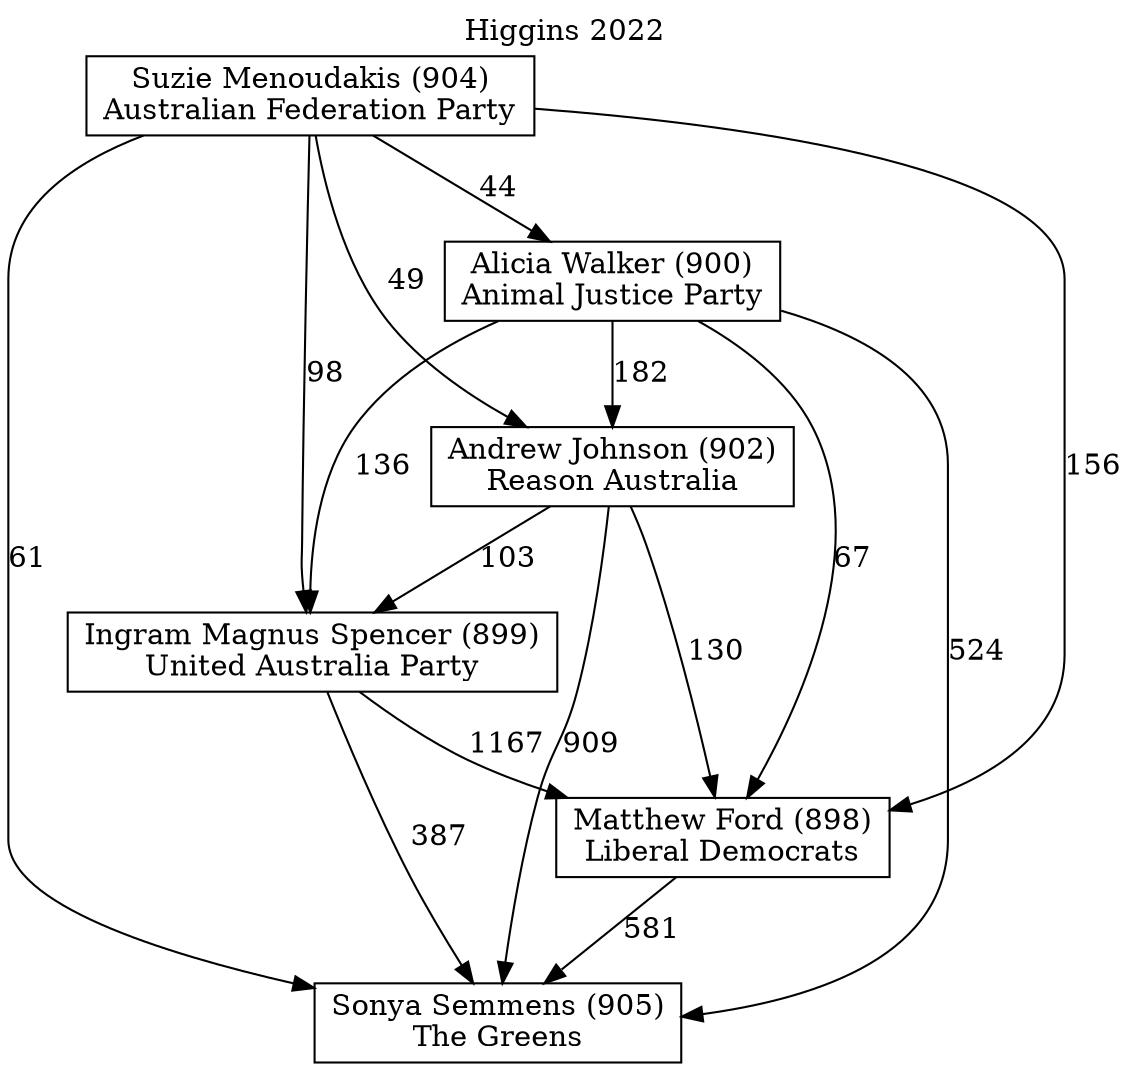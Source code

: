 // House preference flow
digraph "Sonya Semmens (905)_Higgins_2022" {
	graph [label="Higgins 2022" labelloc=t mclimit=10]
	node [shape=box]
	"Sonya Semmens (905)" [label="Sonya Semmens (905)
The Greens"]
	"Matthew Ford (898)" [label="Matthew Ford (898)
Liberal Democrats"]
	"Ingram Magnus Spencer (899)" [label="Ingram Magnus Spencer (899)
United Australia Party"]
	"Andrew Johnson (902)" [label="Andrew Johnson (902)
Reason Australia"]
	"Alicia Walker (900)" [label="Alicia Walker (900)
Animal Justice Party"]
	"Suzie Menoudakis (904)" [label="Suzie Menoudakis (904)
Australian Federation Party"]
	"Sonya Semmens (905)" [label="Sonya Semmens (905)
The Greens"]
	"Ingram Magnus Spencer (899)" [label="Ingram Magnus Spencer (899)
United Australia Party"]
	"Andrew Johnson (902)" [label="Andrew Johnson (902)
Reason Australia"]
	"Alicia Walker (900)" [label="Alicia Walker (900)
Animal Justice Party"]
	"Suzie Menoudakis (904)" [label="Suzie Menoudakis (904)
Australian Federation Party"]
	"Sonya Semmens (905)" [label="Sonya Semmens (905)
The Greens"]
	"Andrew Johnson (902)" [label="Andrew Johnson (902)
Reason Australia"]
	"Alicia Walker (900)" [label="Alicia Walker (900)
Animal Justice Party"]
	"Suzie Menoudakis (904)" [label="Suzie Menoudakis (904)
Australian Federation Party"]
	"Sonya Semmens (905)" [label="Sonya Semmens (905)
The Greens"]
	"Alicia Walker (900)" [label="Alicia Walker (900)
Animal Justice Party"]
	"Suzie Menoudakis (904)" [label="Suzie Menoudakis (904)
Australian Federation Party"]
	"Sonya Semmens (905)" [label="Sonya Semmens (905)
The Greens"]
	"Suzie Menoudakis (904)" [label="Suzie Menoudakis (904)
Australian Federation Party"]
	"Suzie Menoudakis (904)" [label="Suzie Menoudakis (904)
Australian Federation Party"]
	"Alicia Walker (900)" [label="Alicia Walker (900)
Animal Justice Party"]
	"Suzie Menoudakis (904)" [label="Suzie Menoudakis (904)
Australian Federation Party"]
	"Suzie Menoudakis (904)" [label="Suzie Menoudakis (904)
Australian Federation Party"]
	"Andrew Johnson (902)" [label="Andrew Johnson (902)
Reason Australia"]
	"Alicia Walker (900)" [label="Alicia Walker (900)
Animal Justice Party"]
	"Suzie Menoudakis (904)" [label="Suzie Menoudakis (904)
Australian Federation Party"]
	"Andrew Johnson (902)" [label="Andrew Johnson (902)
Reason Australia"]
	"Suzie Menoudakis (904)" [label="Suzie Menoudakis (904)
Australian Federation Party"]
	"Suzie Menoudakis (904)" [label="Suzie Menoudakis (904)
Australian Federation Party"]
	"Alicia Walker (900)" [label="Alicia Walker (900)
Animal Justice Party"]
	"Suzie Menoudakis (904)" [label="Suzie Menoudakis (904)
Australian Federation Party"]
	"Suzie Menoudakis (904)" [label="Suzie Menoudakis (904)
Australian Federation Party"]
	"Ingram Magnus Spencer (899)" [label="Ingram Magnus Spencer (899)
United Australia Party"]
	"Andrew Johnson (902)" [label="Andrew Johnson (902)
Reason Australia"]
	"Alicia Walker (900)" [label="Alicia Walker (900)
Animal Justice Party"]
	"Suzie Menoudakis (904)" [label="Suzie Menoudakis (904)
Australian Federation Party"]
	"Ingram Magnus Spencer (899)" [label="Ingram Magnus Spencer (899)
United Australia Party"]
	"Alicia Walker (900)" [label="Alicia Walker (900)
Animal Justice Party"]
	"Suzie Menoudakis (904)" [label="Suzie Menoudakis (904)
Australian Federation Party"]
	"Ingram Magnus Spencer (899)" [label="Ingram Magnus Spencer (899)
United Australia Party"]
	"Suzie Menoudakis (904)" [label="Suzie Menoudakis (904)
Australian Federation Party"]
	"Suzie Menoudakis (904)" [label="Suzie Menoudakis (904)
Australian Federation Party"]
	"Alicia Walker (900)" [label="Alicia Walker (900)
Animal Justice Party"]
	"Suzie Menoudakis (904)" [label="Suzie Menoudakis (904)
Australian Federation Party"]
	"Suzie Menoudakis (904)" [label="Suzie Menoudakis (904)
Australian Federation Party"]
	"Andrew Johnson (902)" [label="Andrew Johnson (902)
Reason Australia"]
	"Alicia Walker (900)" [label="Alicia Walker (900)
Animal Justice Party"]
	"Suzie Menoudakis (904)" [label="Suzie Menoudakis (904)
Australian Federation Party"]
	"Andrew Johnson (902)" [label="Andrew Johnson (902)
Reason Australia"]
	"Suzie Menoudakis (904)" [label="Suzie Menoudakis (904)
Australian Federation Party"]
	"Suzie Menoudakis (904)" [label="Suzie Menoudakis (904)
Australian Federation Party"]
	"Alicia Walker (900)" [label="Alicia Walker (900)
Animal Justice Party"]
	"Suzie Menoudakis (904)" [label="Suzie Menoudakis (904)
Australian Federation Party"]
	"Suzie Menoudakis (904)" [label="Suzie Menoudakis (904)
Australian Federation Party"]
	"Matthew Ford (898)" [label="Matthew Ford (898)
Liberal Democrats"]
	"Ingram Magnus Spencer (899)" [label="Ingram Magnus Spencer (899)
United Australia Party"]
	"Andrew Johnson (902)" [label="Andrew Johnson (902)
Reason Australia"]
	"Alicia Walker (900)" [label="Alicia Walker (900)
Animal Justice Party"]
	"Suzie Menoudakis (904)" [label="Suzie Menoudakis (904)
Australian Federation Party"]
	"Matthew Ford (898)" [label="Matthew Ford (898)
Liberal Democrats"]
	"Andrew Johnson (902)" [label="Andrew Johnson (902)
Reason Australia"]
	"Alicia Walker (900)" [label="Alicia Walker (900)
Animal Justice Party"]
	"Suzie Menoudakis (904)" [label="Suzie Menoudakis (904)
Australian Federation Party"]
	"Matthew Ford (898)" [label="Matthew Ford (898)
Liberal Democrats"]
	"Alicia Walker (900)" [label="Alicia Walker (900)
Animal Justice Party"]
	"Suzie Menoudakis (904)" [label="Suzie Menoudakis (904)
Australian Federation Party"]
	"Matthew Ford (898)" [label="Matthew Ford (898)
Liberal Democrats"]
	"Suzie Menoudakis (904)" [label="Suzie Menoudakis (904)
Australian Federation Party"]
	"Suzie Menoudakis (904)" [label="Suzie Menoudakis (904)
Australian Federation Party"]
	"Alicia Walker (900)" [label="Alicia Walker (900)
Animal Justice Party"]
	"Suzie Menoudakis (904)" [label="Suzie Menoudakis (904)
Australian Federation Party"]
	"Suzie Menoudakis (904)" [label="Suzie Menoudakis (904)
Australian Federation Party"]
	"Andrew Johnson (902)" [label="Andrew Johnson (902)
Reason Australia"]
	"Alicia Walker (900)" [label="Alicia Walker (900)
Animal Justice Party"]
	"Suzie Menoudakis (904)" [label="Suzie Menoudakis (904)
Australian Federation Party"]
	"Andrew Johnson (902)" [label="Andrew Johnson (902)
Reason Australia"]
	"Suzie Menoudakis (904)" [label="Suzie Menoudakis (904)
Australian Federation Party"]
	"Suzie Menoudakis (904)" [label="Suzie Menoudakis (904)
Australian Federation Party"]
	"Alicia Walker (900)" [label="Alicia Walker (900)
Animal Justice Party"]
	"Suzie Menoudakis (904)" [label="Suzie Menoudakis (904)
Australian Federation Party"]
	"Suzie Menoudakis (904)" [label="Suzie Menoudakis (904)
Australian Federation Party"]
	"Ingram Magnus Spencer (899)" [label="Ingram Magnus Spencer (899)
United Australia Party"]
	"Andrew Johnson (902)" [label="Andrew Johnson (902)
Reason Australia"]
	"Alicia Walker (900)" [label="Alicia Walker (900)
Animal Justice Party"]
	"Suzie Menoudakis (904)" [label="Suzie Menoudakis (904)
Australian Federation Party"]
	"Ingram Magnus Spencer (899)" [label="Ingram Magnus Spencer (899)
United Australia Party"]
	"Alicia Walker (900)" [label="Alicia Walker (900)
Animal Justice Party"]
	"Suzie Menoudakis (904)" [label="Suzie Menoudakis (904)
Australian Federation Party"]
	"Ingram Magnus Spencer (899)" [label="Ingram Magnus Spencer (899)
United Australia Party"]
	"Suzie Menoudakis (904)" [label="Suzie Menoudakis (904)
Australian Federation Party"]
	"Suzie Menoudakis (904)" [label="Suzie Menoudakis (904)
Australian Federation Party"]
	"Alicia Walker (900)" [label="Alicia Walker (900)
Animal Justice Party"]
	"Suzie Menoudakis (904)" [label="Suzie Menoudakis (904)
Australian Federation Party"]
	"Suzie Menoudakis (904)" [label="Suzie Menoudakis (904)
Australian Federation Party"]
	"Andrew Johnson (902)" [label="Andrew Johnson (902)
Reason Australia"]
	"Alicia Walker (900)" [label="Alicia Walker (900)
Animal Justice Party"]
	"Suzie Menoudakis (904)" [label="Suzie Menoudakis (904)
Australian Federation Party"]
	"Andrew Johnson (902)" [label="Andrew Johnson (902)
Reason Australia"]
	"Suzie Menoudakis (904)" [label="Suzie Menoudakis (904)
Australian Federation Party"]
	"Suzie Menoudakis (904)" [label="Suzie Menoudakis (904)
Australian Federation Party"]
	"Alicia Walker (900)" [label="Alicia Walker (900)
Animal Justice Party"]
	"Suzie Menoudakis (904)" [label="Suzie Menoudakis (904)
Australian Federation Party"]
	"Suzie Menoudakis (904)" [label="Suzie Menoudakis (904)
Australian Federation Party"]
	"Matthew Ford (898)" -> "Sonya Semmens (905)" [label=581]
	"Ingram Magnus Spencer (899)" -> "Matthew Ford (898)" [label=1167]
	"Andrew Johnson (902)" -> "Ingram Magnus Spencer (899)" [label=103]
	"Alicia Walker (900)" -> "Andrew Johnson (902)" [label=182]
	"Suzie Menoudakis (904)" -> "Alicia Walker (900)" [label=44]
	"Ingram Magnus Spencer (899)" -> "Sonya Semmens (905)" [label=387]
	"Andrew Johnson (902)" -> "Sonya Semmens (905)" [label=909]
	"Alicia Walker (900)" -> "Sonya Semmens (905)" [label=524]
	"Suzie Menoudakis (904)" -> "Sonya Semmens (905)" [label=61]
	"Suzie Menoudakis (904)" -> "Andrew Johnson (902)" [label=49]
	"Alicia Walker (900)" -> "Ingram Magnus Spencer (899)" [label=136]
	"Suzie Menoudakis (904)" -> "Ingram Magnus Spencer (899)" [label=98]
	"Andrew Johnson (902)" -> "Matthew Ford (898)" [label=130]
	"Alicia Walker (900)" -> "Matthew Ford (898)" [label=67]
	"Suzie Menoudakis (904)" -> "Matthew Ford (898)" [label=156]
}
